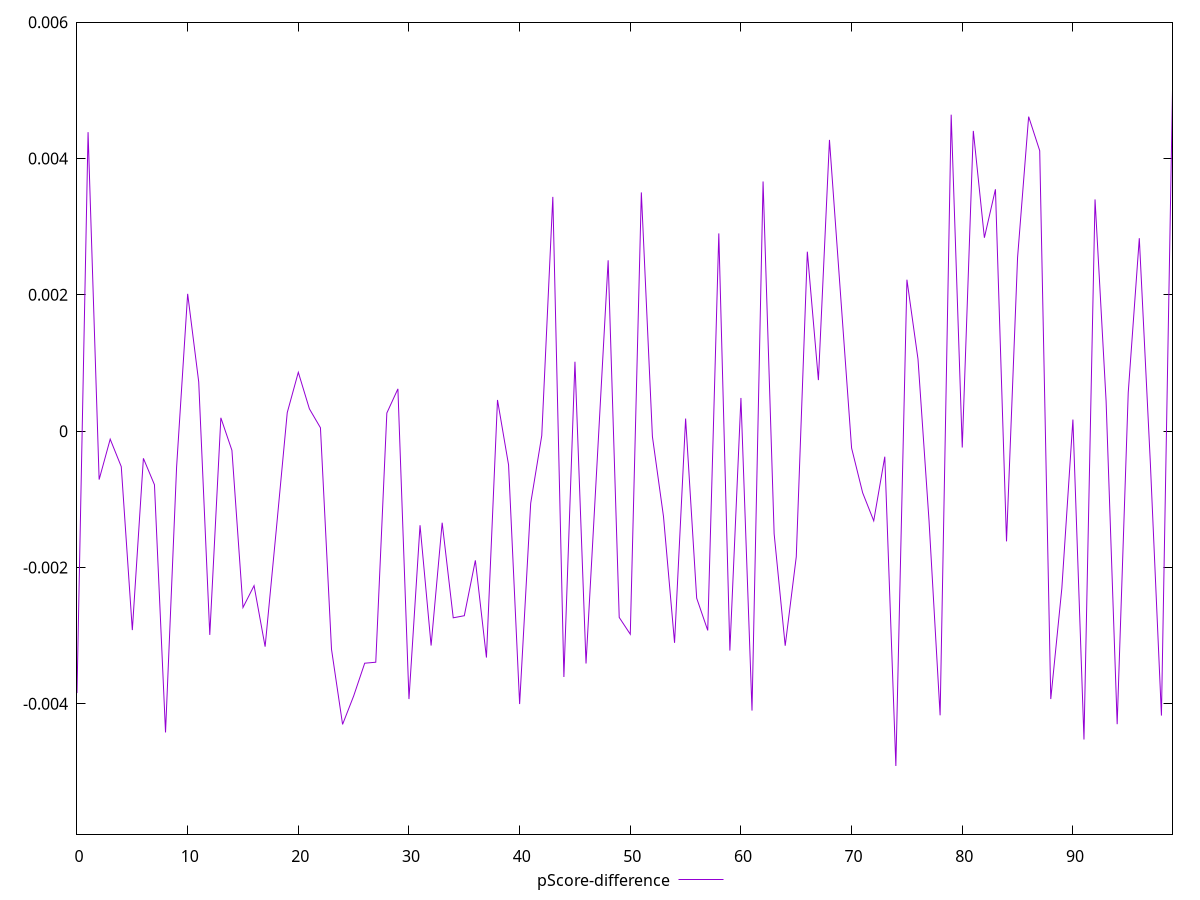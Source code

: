 reset

$pScoreDifference <<EOF
0 -0.0038419385804932746
1 0.004386132386833885
2 -0.0007106151117108883
3 -0.00011762476128807098
4 -0.0005209946669242904
5 -0.002919079437051428
6 -0.00039907326145266486
7 -0.0007866132419779293
8 -0.004420083061769664
9 -0.0005274839699373479
10 0.0020143035589401115
11 0.0007218755905180618
12 -0.0029889934702299614
13 0.0001956074372180261
14 -0.00028182842375551465
15 -0.0025871899564665624
16 -0.0022667954492455733
17 -0.003161511775464587
18 -0.00146178797998342
19 0.00027186882187807404
20 0.0008630776952658348
21 0.0003275599050848732
22 0.00004933851352195706
23 -0.0032005348723206928
24 -0.004301918909523639
25 -0.0038858870071515894
26 -0.0034043730411848494
27 -0.003389907788748203
28 0.00026573611285757304
29 0.0006201996489551553
30 -0.003930461591254597
31 -0.0013801870953662337
32 -0.00314529090735155
33 -0.0013430356248310682
34 -0.0027383609418448196
35 -0.002707666662976338
36 -0.0018957017238598745
37 -0.0033213846425912408
38 0.00045734097334243495
39 -0.000495319982520892
40 -0.004002902128836527
41 -0.001058031483309671
42 -0.00006568178281546322
43 0.003436422700108077
44 -0.003606766635355141
45 0.0010183265446832568
46 -0.003408721927797842
47 -0.00046090791044101076
48 0.0025061175989945506
49 -0.002732716380254685
50 -0.002979233643896073
51 0.0035015843703015137
52 -0.0000795157614050801
53 -0.0012511060202272661
54 -0.0031051020767092763
55 0.00018453557579301005
56 -0.0024501739448171134
57 -0.0029233584289808934
58 0.002900702979486247
59 -0.003219265598821519
60 0.00048630824311589327
61 -0.004099710793977029
62 0.003662201982281385
63 -0.0015058991796790822
64 -0.003148245013536499
65 -0.0018435992471530632
66 0.0026326019844319787
67 0.0007486294017516187
68 0.004271966550095298
69 0.0020097707683597726
70 -0.00024838998420846636
71 -0.0009043820371714834
72 -0.0013155215699479639
73 -0.0003748401790358291
74 -0.0049116685102694735
75 0.0022214952046760716
76 0.0010573342311994138
77 -0.0013197949950065069
78 -0.004168803417184175
79 0.0046420077111931635
80 -0.00024067301688029952
81 0.004404510373892612
82 0.0028371281504619428
83 0.0035478771128367725
84 -0.0016173035963775728
85 0.002548158004820833
86 0.004613371758407203
87 0.004113773209696678
88 -0.003930003973790119
89 -0.0023050093596355126
90 0.00016985736141271468
91 -0.004523570233528396
92 0.003398819629118019
93 0.0004393856642951194
94 -0.004298619429771666
95 0.0005662285466730282
96 0.00283035920836526
97 -0.00047146178696329255
98 -0.004172840928741206
99 0.004997495045532194
EOF

set key outside below
set xrange [0:99]
set yrange [-0.0059116685102694735:0.005997495045532194]
set trange [-0.0059116685102694735:0.005997495045532194]
set terminal svg size 640, 500 enhanced background rgb 'white'
set output "report_00018_2021-02-10T15-25-16.877Z/largest-contentful-paint/samples/pages+cached+noadtech+nomedia/pScore-difference/values.svg"

plot $pScoreDifference title "pScore-difference" with line

reset
